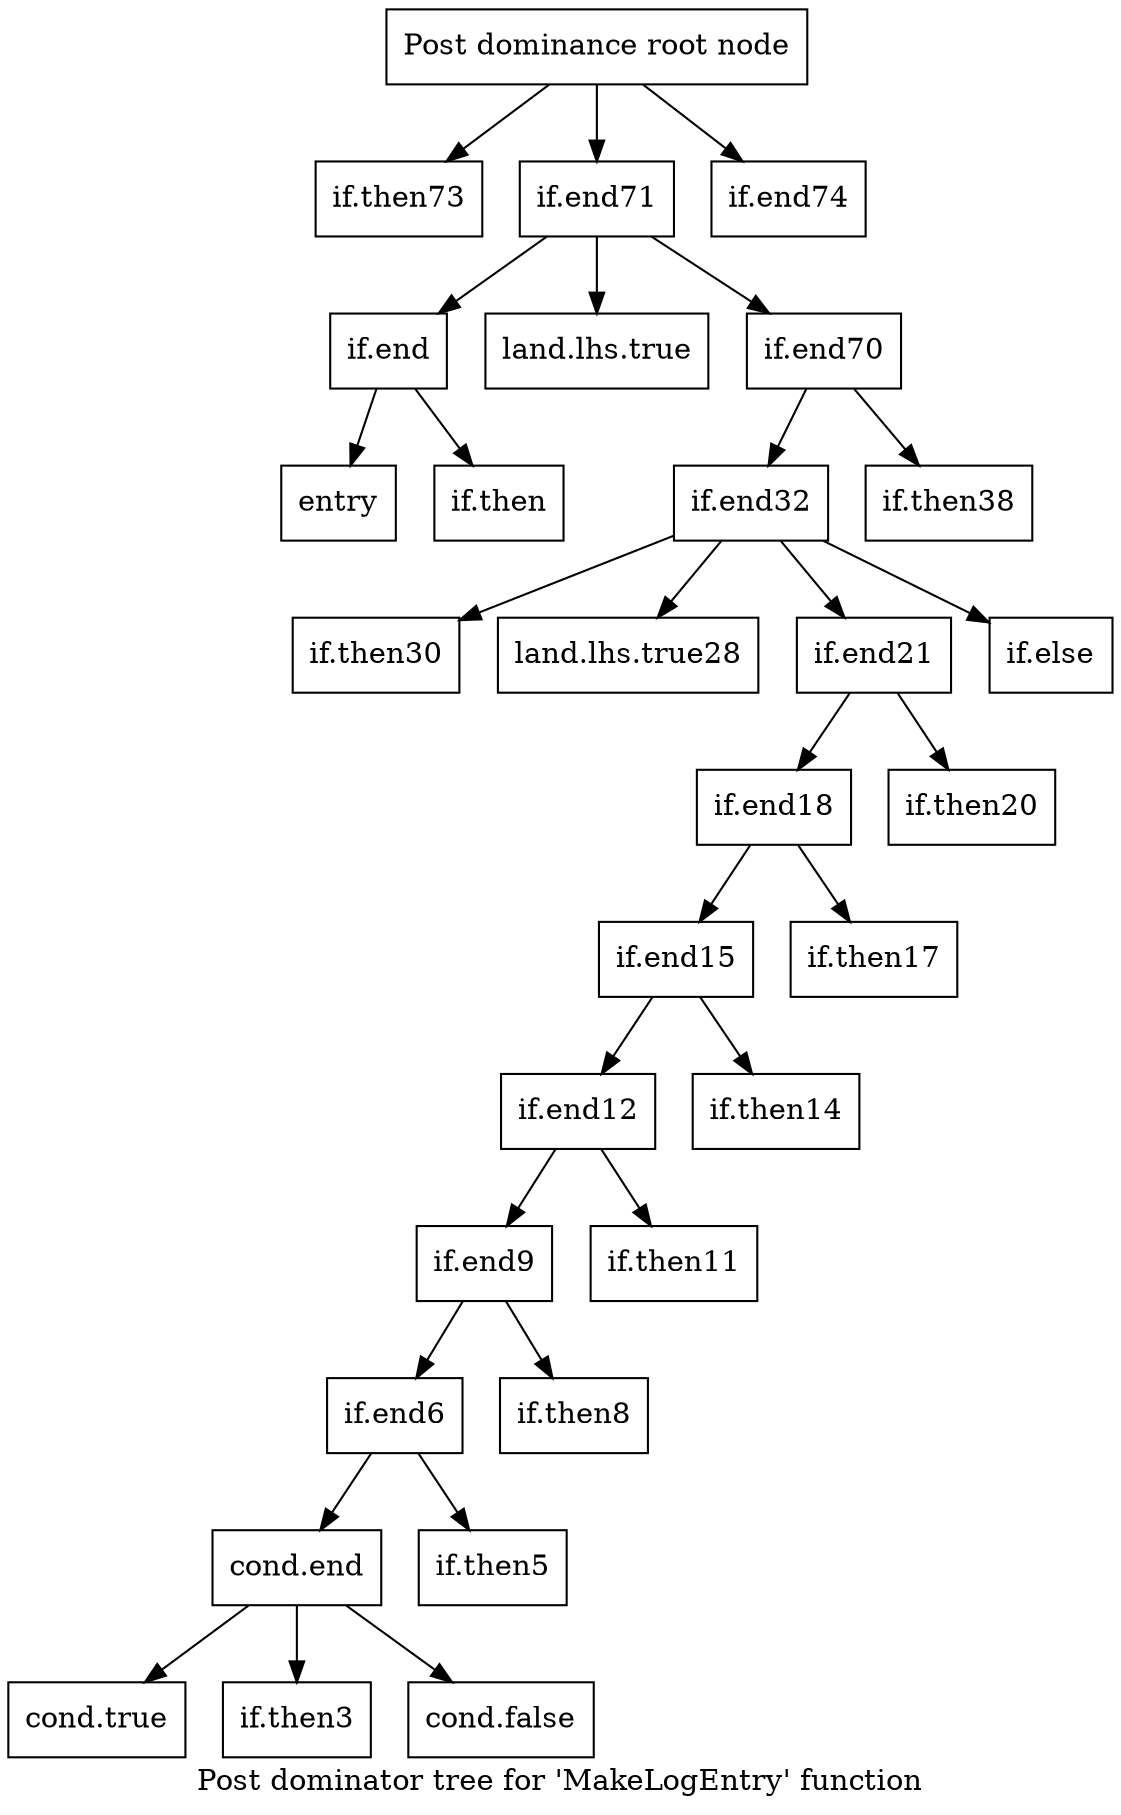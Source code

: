 digraph "Post dominator tree for 'MakeLogEntry' function" {
	label="Post dominator tree for 'MakeLogEntry' function";

	Node0xd05f90 [shape=record,label="{Post dominance root node}"];
	Node0xd05f90 -> Node0xd09430;
	Node0xd05f90 -> Node0xd017a0;
	Node0xd05f90 -> Node0xdaaac0;
	Node0xd09430 [shape=record,label="{if.then73}"];
	Node0xd017a0 [shape=record,label="{if.end71}"];
	Node0xd017a0 -> Node0xd95b50;
	Node0xd017a0 -> Node0xcebc60;
	Node0xd017a0 -> Node0xd61ab0;
	Node0xd95b50 [shape=record,label="{if.end}"];
	Node0xd95b50 -> Node0xd13b60;
	Node0xd95b50 -> Node0xd3da20;
	Node0xd13b60 [shape=record,label="{entry}"];
	Node0xd3da20 [shape=record,label="{if.then}"];
	Node0xcebc60 [shape=record,label="{land.lhs.true}"];
	Node0xd61ab0 [shape=record,label="{if.end70}"];
	Node0xd61ab0 -> Node0xd98fa0;
	Node0xd61ab0 -> Node0xd704e0;
	Node0xd98fa0 [shape=record,label="{if.end32}"];
	Node0xd98fa0 -> Node0xd1e260;
	Node0xd98fa0 -> Node0xd73690;
	Node0xd98fa0 -> Node0xd53ca0;
	Node0xd98fa0 -> Node0xdb8a60;
	Node0xd1e260 [shape=record,label="{if.then30}"];
	Node0xd73690 [shape=record,label="{land.lhs.true28}"];
	Node0xd53ca0 [shape=record,label="{if.end21}"];
	Node0xd53ca0 -> Node0xdbd250;
	Node0xd53ca0 -> Node0xd2d390;
	Node0xdbd250 [shape=record,label="{if.end18}"];
	Node0xdbd250 -> Node0xdc0c20;
	Node0xdbd250 -> Node0xd7e870;
	Node0xdc0c20 [shape=record,label="{if.end15}"];
	Node0xdc0c20 -> Node0xd53b10;
	Node0xdc0c20 -> Node0xd105b0;
	Node0xd53b10 [shape=record,label="{if.end12}"];
	Node0xd53b10 -> Node0xd049f0;
	Node0xd53b10 -> Node0xd9f650;
	Node0xd049f0 [shape=record,label="{if.end9}"];
	Node0xd049f0 -> Node0xce5310;
	Node0xd049f0 -> Node0xd91160;
	Node0xce5310 [shape=record,label="{if.end6}"];
	Node0xce5310 -> Node0xcec800;
	Node0xce5310 -> Node0xdb6f90;
	Node0xcec800 [shape=record,label="{cond.end}"];
	Node0xcec800 -> Node0xd83e00;
	Node0xcec800 -> Node0xd51c50;
	Node0xcec800 -> Node0xd430d0;
	Node0xd83e00 [shape=record,label="{cond.true}"];
	Node0xd51c50 [shape=record,label="{if.then3}"];
	Node0xd430d0 [shape=record,label="{cond.false}"];
	Node0xdb6f90 [shape=record,label="{if.then5}"];
	Node0xd91160 [shape=record,label="{if.then8}"];
	Node0xd9f650 [shape=record,label="{if.then11}"];
	Node0xd105b0 [shape=record,label="{if.then14}"];
	Node0xd7e870 [shape=record,label="{if.then17}"];
	Node0xd2d390 [shape=record,label="{if.then20}"];
	Node0xdb8a60 [shape=record,label="{if.else}"];
	Node0xd704e0 [shape=record,label="{if.then38}"];
	Node0xdaaac0 [shape=record,label="{if.end74}"];
}
